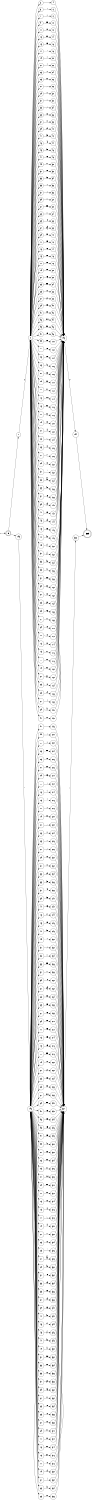 digraph finite_state_machine {
	rankdir=LR;
	size="10,10"

	node [ shape = doublecircle, label = "0", fontsize  = 14] n0;

	node [ shape = circle, label = "1", fontsize  = 12] n1;
	node [ shape = circle, label = "2", fontsize  = 12] n2;
	node [ shape = circle, label = "3", fontsize  = 12] n3;
	node [ shape = circle, label = "4", fontsize  = 12] n4;
	node [ shape = circle, label = "5", fontsize  = 12] n5;
	node [ shape = circle, label = "6", fontsize  = 12] n6;
	node [ shape = circle, label = "7", fontsize  = 12] n7;
	node [ shape = circle, label = "8", fontsize  = 12] n8;
	node [ shape = circle, label = "9", fontsize  = 12] n9;
	node [ shape = circle, label = "10", fontsize  = 12] n10;
	node [ shape = circle, label = "11", fontsize  = 12] n11;
	node [ shape = circle, label = "12", fontsize  = 12] n12;
	node [ shape = circle, label = "13", fontsize  = 12] n13;
	node [ shape = circle, label = "14", fontsize  = 12] n14;
	node [ shape = circle, label = "15", fontsize  = 12] n15;
	node [ shape = circle, label = "16", fontsize  = 12] n16;
	node [ shape = circle, label = "17", fontsize  = 12] n17;
	node [ shape = circle, label = "18", fontsize  = 12] n18;
	node [ shape = circle, label = "19", fontsize  = 12] n19;
	node [ shape = circle, label = "20", fontsize  = 12] n20;
	node [ shape = circle, label = "21", fontsize  = 12] n21;
	node [ shape = circle, label = "22", fontsize  = 12] n22;
	node [ shape = circle, label = "23", fontsize  = 12] n23;
	node [ shape = circle, label = "24", fontsize  = 12] n24;
	node [ shape = circle, label = "25", fontsize  = 12] n25;
	node [ shape = circle, label = "26", fontsize  = 12] n26;
	node [ shape = circle, label = "27", fontsize  = 12] n27;
	node [ shape = circle, label = "28", fontsize  = 12] n28;
	node [ shape = circle, label = "29", fontsize  = 12] n29;
	node [ shape = circle, label = "30", fontsize  = 12] n30;
	node [ shape = circle, label = "31", fontsize  = 12] n31;
	node [ shape = circle, label = "32", fontsize  = 12] n32;
	node [ shape = circle, label = "33", fontsize  = 12] n33;
	node [ shape = circle, label = "34", fontsize  = 12] n34;
	node [ shape = circle, label = "35", fontsize  = 12] n35;
	node [ shape = circle, label = "36", fontsize  = 12] n36;
	node [ shape = circle, label = "37", fontsize  = 12] n37;
	node [ shape = circle, label = "38", fontsize  = 12] n38;
	node [ shape = circle, label = "39", fontsize  = 12] n39;
	node [ shape = circle, label = "40", fontsize  = 12] n40;
	node [ shape = circle, label = "41", fontsize  = 12] n41;
	node [ shape = circle, label = "42", fontsize  = 12] n42;
	node [ shape = circle, label = "43", fontsize  = 12] n43;
	node [ shape = circle, label = "44", fontsize  = 12] n44;
	node [ shape = circle, label = "45", fontsize  = 12] n45;
	node [ shape = circle, label = "46", fontsize  = 12] n46;
	node [ shape = circle, label = "47", fontsize  = 12] n47;
	node [ shape = circle, label = "48", fontsize  = 12] n48;
	node [ shape = circle, label = "49", fontsize  = 12] n49;
	node [ shape = circle, label = "50", fontsize  = 12] n50;
	node [ shape = circle, label = "51", fontsize  = 12] n51;
	node [ shape = circle, label = "52", fontsize  = 12] n52;
	node [ shape = circle, label = "53", fontsize  = 12] n53;
	node [ shape = circle, label = "54", fontsize  = 12] n54;
	node [ shape = circle, label = "55", fontsize  = 12] n55;
	node [ shape = circle, label = "56", fontsize  = 12] n56;
	node [ shape = circle, label = "57", fontsize  = 12] n57;
	node [ shape = circle, label = "58", fontsize  = 12] n58;
	node [ shape = circle, label = "59", fontsize  = 12] n59;
	node [ shape = circle, label = "60", fontsize  = 12] n60;
	node [ shape = circle, label = "61", fontsize  = 12] n61;
	node [ shape = circle, label = "62", fontsize  = 12] n62;
	node [ shape = circle, label = "63", fontsize  = 12] n63;
	node [ shape = circle, label = "64", fontsize  = 12] n64;
	node [ shape = circle, label = "65", fontsize  = 12] n65;
	node [ shape = circle, label = "66", fontsize  = 12] n66;
	node [ shape = circle, label = "67", fontsize  = 12] n67;
	node [ shape = circle, label = "68", fontsize  = 12] n68;
	node [ shape = circle, label = "69", fontsize  = 12] n69;
	node [ shape = circle, label = "70", fontsize  = 12] n70;
	node [ shape = circle, label = "71", fontsize  = 12] n71;
	node [ shape = circle, label = "72", fontsize  = 12] n72;
	node [ shape = circle, label = "73", fontsize  = 12] n73;
	node [ shape = circle, label = "74", fontsize  = 12] n74;
	node [ shape = circle, label = "75", fontsize  = 12] n75;
	node [ shape = circle, label = "76", fontsize  = 12] n76;
	node [ shape = circle, label = "77", fontsize  = 12] n77;
	node [ shape = circle, label = "78", fontsize  = 12] n78;
	node [ shape = circle, label = "79", fontsize  = 12] n79;
	node [ shape = circle, label = "80", fontsize  = 12] n80;
	node [ shape = circle, label = "81", fontsize  = 12] n81;
	node [ shape = circle, label = "82", fontsize  = 12] n82;
	node [ shape = circle, label = "83", fontsize  = 12] n83;
	node [ shape = circle, label = "84", fontsize  = 12] n84;
	node [ shape = circle, label = "85", fontsize  = 12] n85;
	node [ shape = circle, label = "86", fontsize  = 12] n86;
	node [ shape = circle, label = "87", fontsize  = 12] n87;
	node [ shape = circle, label = "88", fontsize  = 12] n88;
	node [ shape = circle, label = "89", fontsize  = 12] n89;
	node [ shape = circle, label = "90", fontsize  = 12] n90;
	node [ shape = circle, label = "91", fontsize  = 12] n91;
	node [ shape = circle, label = "92", fontsize  = 12] n92;
	node [ shape = circle, label = "93", fontsize  = 12] n93;
	node [ shape = circle, label = "94", fontsize  = 12] n94;
	node [ shape = circle, label = "95", fontsize  = 12] n95;
	node [ shape = circle, label = "96", fontsize  = 12] n96;
	node [ shape = circle, label = "97", fontsize  = 12] n97;
	node [ shape = circle, label = "98", fontsize  = 12] n98;
	node [ shape = circle, label = "99", fontsize  = 12] n99;
	node [ shape = circle, label = "100", fontsize  = 12] n100;
	node [ shape = circle, label = "101", fontsize  = 12] n101;
	node [ shape = circle, label = "102", fontsize  = 12] n102;
	node [ shape = circle, label = "103", fontsize  = 12] n103;
	node [ shape = circle, label = "104", fontsize  = 12] n104;
	node [ shape = circle, label = "105", fontsize  = 12] n105;
	node [ shape = circle, label = "106", fontsize  = 12] n106;
	node [ shape = circle, label = "107", fontsize  = 12] n107;
	node [ shape = circle, label = "108", fontsize  = 12] n108;
	node [ shape = circle, label = "109", fontsize  = 12] n109;
	node [ shape = circle, label = "110", fontsize  = 12] n110;
	node [ shape = circle, label = "111", fontsize  = 12] n111;
	node [ shape = circle, label = "112", fontsize  = 12] n112;
	node [ shape = circle, label = "113", fontsize  = 12] n113;
	node [ shape = circle, label = "114", fontsize  = 12] n114;
	node [ shape = circle, label = "115", fontsize  = 12] n115;
	node [ shape = circle, label = "116", fontsize  = 12] n116;
	node [ shape = circle, label = "117", fontsize  = 12] n117;
	node [ shape = circle, label = "118", fontsize  = 12] n118;
	node [ shape = circle, label = "119", fontsize  = 12] n119;
	node [ shape = circle, label = "120", fontsize  = 12] n120;
	node [ shape = circle, label = "121", fontsize  = 12] n121;
	node [ shape = circle, label = "122", fontsize  = 12] n122;
	node [ shape = circle, label = "123", fontsize  = 12] n123;
	node [ shape = circle, label = "124", fontsize  = 12] n124;
	node [ shape = circle, label = "125", fontsize  = 12] n125;
	node [ shape = circle, label = "126", fontsize  = 12] n126;
	node [ shape = circle, label = "127", fontsize  = 12] n127;
	node [ shape = circle, label = "128", fontsize  = 12] n128;
	node [ shape = circle, label = "129", fontsize  = 12] n129;
	node [ shape = circle, label = "130", fontsize  = 12] n130;
	node [ shape = circle, label = "131", fontsize  = 12] n131;
	node [ shape = circle, label = "132", fontsize  = 12] n132;
	node [ shape = circle, label = "133", fontsize  = 12] n133;
	node [ shape = circle, label = "134", fontsize  = 12] n134;
	node [ shape = circle, label = "135", fontsize  = 12] n135;
	node [ shape = circle, label = "136", fontsize  = 12] n136;
	node [ shape = circle, label = "137", fontsize  = 12] n137;
	node [ shape = circle, label = "138", fontsize  = 12] n138;
	node [ shape = circle, label = "139", fontsize  = 12] n139;
	node [ shape = circle, label = "140", fontsize  = 12] n140;
	node [ shape = circle, label = "141", fontsize  = 12] n141;
	node [ shape = circle, label = "142", fontsize  = 12] n142;
	node [ shape = circle, label = "143", fontsize  = 12] n143;
	node [ shape = circle, label = "144", fontsize  = 12] n144;
	node [ shape = circle, label = "145", fontsize  = 12] n145;
	node [ shape = circle, label = "146", fontsize  = 12] n146;
	node [ shape = circle, label = "147", fontsize  = 12] n147;
	node [ shape = circle, label = "148", fontsize  = 12] n148;
	node [ shape = circle, label = "149", fontsize  = 12] n149;
	node [ shape = circle, label = "150", fontsize  = 12] n150;
	node [ shape = circle, label = "151", fontsize  = 12] n151;
	node [ shape = circle, label = "152", fontsize  = 12] n152;
	node [ shape = circle, label = "153", fontsize  = 12] n153;
	node [ shape = circle, label = "154", fontsize  = 12] n154;
	node [ shape = circle, label = "155", fontsize  = 12] n155;
	node [ shape = circle, label = "156", fontsize  = 12] n156;
	node [ shape = circle, label = "157", fontsize  = 12] n157;
	node [ shape = circle, label = "158", fontsize  = 12] n158;
	node [ shape = circle, label = "159", fontsize  = 12] n159;
	node [ shape = circle, label = "160", fontsize  = 12] n160;
	node [ shape = circle, label = "161", fontsize  = 12] n161;
	node [ shape = circle, label = "162", fontsize  = 12] n162;
	node [ shape = circle, label = "163", fontsize  = 12] n163;
	node [ shape = circle, label = "164", fontsize  = 12] n164;
	node [ shape = circle, label = "165", fontsize  = 12] n165;
	node [ shape = circle, label = "166", fontsize  = 12] n166;
	node [ shape = circle, label = "167", fontsize  = 12] n167;
	node [ shape = circle, label = "168", fontsize  = 12] n168;
	node [ shape = circle, label = "169", fontsize  = 12] n169;
	node [ shape = circle, label = "170", fontsize  = 12] n170;
	node [ shape = circle, label = "171", fontsize  = 12] n171;
	node [ shape = circle, label = "172", fontsize  = 12] n172;
	node [ shape = circle, label = "173", fontsize  = 12] n173;
	node [ shape = circle, label = "174", fontsize  = 12] n174;
	node [ shape = circle, label = "175", fontsize  = 12] n175;
	node [ shape = circle, label = "176", fontsize  = 12] n176;
	node [ shape = circle, label = "177", fontsize  = 12] n177;
	node [ shape = circle, label = "178", fontsize  = 12] n178;
	node [ shape = circle, label = "179", fontsize  = 12] n179;
	node [ shape = circle, label = "180", fontsize  = 12] n180;
	node [ shape = circle, label = "181", fontsize  = 12] n181;
	node [ shape = circle, label = "182", fontsize  = 12] n182;
	node [ shape = circle, label = "183", fontsize  = 12] n183;
	node [ shape = circle, label = "184", fontsize  = 12] n184;
	node [ shape = circle, label = "185", fontsize  = 12] n185;
	node [ shape = circle, label = "186", fontsize  = 12] n186;
	node [ shape = circle, label = "187", fontsize  = 12] n187;
	node [ shape = circle, label = "188", fontsize  = 12] n188;
	node [ shape = circle, label = "189", fontsize  = 12] n189;
	node [ shape = circle, label = "190", fontsize  = 12] n190;
	node [ shape = circle, label = "191", fontsize  = 12] n191;
	node [ shape = circle, label = "192", fontsize  = 12] n192;
	node [ shape = circle, label = "193", fontsize  = 12] n193;
	node [ shape = circle, label = "194", fontsize  = 12] n194;
	node [ shape = circle, label = "195", fontsize  = 12] n195;
	node [ shape = circle, label = "196", fontsize  = 12] n196;
	node [ shape = circle, label = "197", fontsize  = 12] n197;
	node [ shape = circle, label = "198", fontsize  = 12] n198;
	node [ shape = circle, label = "199", fontsize  = 12] n199;
	node [ shape = circle, label = "200", fontsize  = 12] n200;
	node [ shape = circle, label = "201", fontsize  = 12] n201;
	node [ shape = circle, label = "202", fontsize  = 12] n202;
	node [ shape = circle, label = "203", fontsize  = 12] n203;
	node [ shape = circle, label = "204", fontsize  = 12] n204;
	node [ shape = circle, label = "205", fontsize  = 12] n205;
	node [ shape = circle, label = "206", fontsize  = 12] n206;
	node [ shape = circle, label = "207", fontsize  = 12] n207;
	node [ shape = circle, label = "208", fontsize  = 12] n208;
	node [ shape = circle, label = "209", fontsize  = 12] n209;
	node [ shape = circle, label = "210", fontsize  = 12] n210;
	node [ shape = circle, label = "211", fontsize  = 12] n211;
	node [ shape = circle, label = "212", fontsize  = 12] n212;
	node [ shape = circle, label = "213", fontsize  = 12] n213;
	node [ shape = circle, label = "214", fontsize  = 12] n214;
	node [ shape = circle, label = "215", fontsize  = 12] n215;
	node [ shape = circle, label = "216", fontsize  = 12] n216;
	node [ shape = circle, label = "217", fontsize  = 12] n217;
	node [ shape = circle, label = "218", fontsize  = 12] n218;
	node [ shape = circle, label = "219", fontsize  = 12] n219;
	node [ shape = circle, label = "220", fontsize  = 12] n220;
	node [ shape = circle, label = "221", fontsize  = 12] n221;
	node [ shape = circle, label = "222", fontsize  = 12] n222;
	node [ shape = circle, label = "223", fontsize  = 12] n223;
	node [ shape = circle, label = "224", fontsize  = 12] n224;
	node [ shape = circle, label = "225", fontsize  = 12] n225;
	node [ shape = circle, label = "226", fontsize  = 12] n226;
	node [ shape = circle, label = "227", fontsize  = 12] n227;
	node [ shape = circle, label = "228", fontsize  = 12] n228;
	node [ shape = circle, label = "229", fontsize  = 12] n229;
	node [ shape = circle, label = "230", fontsize  = 12] n230;
	node [ shape = circle, label = "231", fontsize  = 12] n231;
	node [ shape = circle, label = "232", fontsize  = 12] n232;
	node [ shape = circle, label = "233", fontsize  = 12] n233;
	node [ shape = circle, label = "234", fontsize  = 12] n234;
	node [ shape = circle, label = "235", fontsize  = 12] n235;
	node [ shape = circle, label = "236", fontsize  = 12] n236;
	node [ shape = circle, label = "237", fontsize  = 12] n237;
	node [ shape = circle, label = "238", fontsize  = 12] n238;
	node [ shape = circle, label = "239", fontsize  = 12] n239;
	node [ shape = circle, label = "240", fontsize  = 12] n240;
	node [ shape = circle, label = "241", fontsize  = 12] n241;
	node [ shape = circle, label = "242", fontsize  = 12] n242;
	node [ shape = circle, label = "243", fontsize  = 12] n243;
	node [ shape = circle, label = "244", fontsize  = 12] n244;
	node [ shape = circle, label = "245", fontsize  = 12] n245;
	node [ shape = circle, label = "246", fontsize  = 12] n246;
	node [ shape = circle, label = "247", fontsize  = 12] n247;
	node [ shape = circle, label = "248", fontsize  = 12] n248;
	node [ shape = circle, label = "249", fontsize  = 12] n249;
	node [ shape = circle, label = "250", fontsize  = 12] n250;
	node [ shape = circle, label = "251", fontsize  = 12] n251;
	node [ shape = circle, label = "252", fontsize  = 12] n252;
	node [ shape = circle, label = "253", fontsize  = 12] n253;
	node [ shape = circle, label = "254", fontsize  = 12] n254;
	node [ shape = circle, label = "255", fontsize  = 12] n255;
	node [ shape = circle, label = "256", fontsize  = 12] n256;
	node [ shape = circle, label = "257", fontsize  = 12] n257;
	node [ shape = circle, label = "258", fontsize  = 12] n258;
	node [ shape = circle, label = "259", fontsize  = 12] n259;
	node [ shape = circle, label = "260", fontsize  = 12] n260;
	node [ shape = circle, label = "261", fontsize  = 12] n261;
	node [ shape = circle, label = "262", fontsize  = 12] n262;
	node [ shape = circle, label = "263", fontsize  = 12] n263;
	node [ shape = circle, label = "264", fontsize  = 12] n264;
	node [ shape = circle, label = "265", fontsize  = 12] n265;
	node [ shape = circle, label = "266", fontsize  = 12] n266;
	node [ shape = circle, label = "267", fontsize  = 12] n267;
	node [ shape = circle, label = "268", fontsize  = 12] n268;
	node [ shape = circle, label = "269", fontsize  = 12] n269;
	node [ shape = circle, label = "270", fontsize  = 12] n270;
	node [ shape = circle, label = "271", fontsize  = 12] n271;
	node [ shape = circle, label = "272", fontsize  = 12] n272;
	node [ shape = circle, label = "273", fontsize  = 12] n273;
	node [ shape = circle, label = "274", fontsize  = 12] n274;
	node [ shape = circle, label = "275", fontsize  = 12] n275;
	node [ shape = circle, label = "276", fontsize  = 12] n276;
	node [ shape = circle, label = "277", fontsize  = 12] n277;
	node [ shape = circle, label = "278", fontsize  = 12] n278;
	node [ shape = circle, label = "279", fontsize  = 12] n279;
	node [ shape = circle, label = "280", fontsize  = 12] n280;
	node [ shape = circle, label = "281", fontsize  = 12] n281;
	node [ shape = circle, label = "282", fontsize  = 12] n282;
	node [ shape = circle, label = "283", fontsize  = 12] n283;
	node [ shape = circle, label = "284", fontsize  = 12] n284;
	node [ shape = circle, label = "285", fontsize  = 12] n285;
	node [ shape = circle, label = "286", fontsize  = 12] n286;
	node [ shape = circle, label = "287", fontsize  = 12] n287;
	node [ shape = circle, label = "288", fontsize  = 12] n288;
	node [ shape = circle, label = "289", fontsize  = 12] n289;
	node [ shape = circle, label = "290", fontsize  = 12] n290;
	node [ shape = circle, label = "291", fontsize  = 12] n291;
	node [ shape = circle, label = "292", fontsize  = 12] n292;
	node [ shape = circle, label = "293", fontsize  = 12] n293;
	node [ shape = circle, label = "294", fontsize  = 12] n294;
	node [ shape = circle, label = "295", fontsize  = 12] n295;
	node [ shape = circle, label = "296", fontsize  = 12] n296;
	node [ shape = circle, label = "297", fontsize  = 12] n297;
	node [ shape = circle, label = "298", fontsize  = 12] n298;
	node [ shape = circle, label = "299", fontsize  = 12] n299;
	node [ shape = circle, label = "300", fontsize  = 12] n300;
	node [ shape = circle, label = "301", fontsize  = 12] n301;
	node [ shape = circle, label = "302", fontsize  = 12] n302;
	node [ shape = circle, label = "303", fontsize  = 12] n303;
	node [ shape = circle, label = "304", fontsize  = 12] n304;
	node [ shape = circle, label = "305", fontsize  = 12] n305;
	node [ shape = circle, label = "306", fontsize  = 12] n306;
	node [ shape = circle, label = "307", fontsize  = 12] n307;
	node [ shape = circle, label = "308", fontsize  = 12] n308;
	node [ shape = circle, label = "309", fontsize  = 12] n309;
	node [ shape = circle, label = "310", fontsize  = 12] n310;
	node [ shape = circle, label = "311", fontsize  = 12] n311;
	node [ shape = circle, label = "312", fontsize  = 12] n312;
	node [ shape = circle, label = "313", fontsize  = 12] n313;
	node [ shape = circle, label = "314", fontsize  = 12] n314;
	node [ shape = circle, label = "315", fontsize  = 12] n315;
	node [ shape = circle, label = "316", fontsize  = 12] n316;
	node [ shape = circle, label = "317", fontsize  = 12] n317;
	node [ shape = circle, label = "318", fontsize  = 12] n318;
	node [ shape = circle, label = "319", fontsize  = 12] n319;
	node [ shape = circle, label = "320", fontsize  = 12] n320;
	node [ shape = circle, label = "321", fontsize  = 12] n321;
	node [ shape = circle, label = "322", fontsize  = 12] n322;
	node [ shape = circle, label = "323", fontsize  = 12] n323;
	node [ shape = circle, label = "324", fontsize  = 12] n324;
	node [ shape = circle, label = "325", fontsize  = 12] n325;
	node [ shape = circle, label = "326", fontsize  = 12] n326;
	node [ shape = circle, label = "327", fontsize  = 12] n327;
	node [ shape = circle, label = "328", fontsize  = 12] n328;
	node [ shape = circle, label = "329", fontsize  = 12] n329;
	node [ shape = circle, label = "330", fontsize  = 12] n330;
	node [ shape = circle, label = "331", fontsize  = 12] n331;
	node [ shape = circle, label = "332", fontsize  = 12] n332;
	node [ shape = circle, label = "333", fontsize  = 12] n333;
	node [ shape = circle, label = "334", fontsize  = 12] n334;
	node [ shape = circle, label = "335", fontsize  = 12] n335;
	node [ shape = circle, label = "336", fontsize  = 12] n336;
	node [ shape = circle, label = "337", fontsize  = 12] n337;
	node [ shape = circle, label = "338", fontsize  = 12] n338;
	node [ shape = circle, label = "339", fontsize  = 12] n339;
	node [ shape = circle, label = "340", fontsize  = 12] n340;
	node [ shape = circle, label = "341", fontsize  = 12] n341;
	node [ shape = circle, label = "342", fontsize  = 12] n342;
	node [ shape = circle, label = "343", fontsize  = 12] n343;
	node [ shape = circle, label = "344", fontsize  = 12] n344;
	node [ shape = circle, label = "345", fontsize  = 12] n345;
	node [ shape = circle, label = "346", fontsize  = 12] n346;
	node [ shape = circle, label = "347", fontsize  = 12] n347;
	node [ shape = circle, label = "348", fontsize  = 12] n348;
	node [ shape = circle, label = "349", fontsize  = 12] n349;
	node [ shape = circle, label = "350", fontsize  = 12] n350;
	node [ shape = circle, label = "351", fontsize  = 12] n351;
	node [ shape = circle, label = "352", fontsize  = 12] n352;
	node [ shape = circle, label = "353", fontsize  = 12] n353;
	node [ shape = circle, label = "354", fontsize  = 12] n354;
	node [ shape = circle, label = "355", fontsize  = 12] n355;
	node [ shape = circle, label = "356", fontsize  = 12] n356;
	node [ shape = circle, label = "357", fontsize  = 12] n357;
	node [ shape = circle, label = "358", fontsize  = 12] n358;
	node [ shape = circle, label = "359", fontsize  = 12] n359;
	node [ shape = circle, label = "360", fontsize  = 12] n360;
	node [ shape = circle, label = "361", fontsize  = 12] n361;
	node [ shape = circle, label = "362", fontsize  = 12] n362;
	node [ shape = circle, label = "363", fontsize  = 12] n363;
	node [ shape = circle, label = "364", fontsize  = 12] n364;
	node [ shape = circle, label = "365", fontsize  = 12] n365;
	node [ shape = circle, label = "366", fontsize  = 12] n366;
	node [ shape = circle, label = "367", fontsize  = 12] n367;
	node [ shape = circle, label = "368", fontsize  = 12] n368;
	node [ shape = circle, label = "369", fontsize  = 12] n369;
	node [ shape = circle, label = "370", fontsize  = 12] n370;
	node [ shape = circle, label = "371", fontsize  = 12] n371;
	node [ shape = circle, label = "372", fontsize  = 12] n372;
	node [ shape = circle, label = "373", fontsize  = 12] n373;
	node [ shape = circle, label = "374", fontsize  = 12] n374;
	node [ shape = circle, label = "375", fontsize  = 12] n375;
	node [ shape = circle, label = "376", fontsize  = 12] n376;
	node [ shape = circle, label = "377", fontsize  = 12] n377;
	node [ shape = circle, label = "378", fontsize  = 12] n378;
	node [ shape = circle, label = "379", fontsize  = 12] n379;
	node [ shape = circle, label = "380", fontsize  = 12] n380;
	node [ shape = circle, label = "381", fontsize  = 12] n381;
	node [ shape = circle, label = "382", fontsize  = 12] n382;
	node [ shape = circle, label = "383", fontsize  = 12] n383;
	node [ shape = circle, label = "384", fontsize  = 12] n384;
	node [ shape = circle, label = "385", fontsize  = 12] n385;
	node [ shape = circle, label = "386", fontsize  = 12] n386;
	node [ shape = circle, label = "387", fontsize  = 12] n387;
	node [ shape = circle, label = "388", fontsize  = 12] n388;

	node [ shape = doublecircle, label = "389", fontsize  = 14] n389;

	node [shape = point ]; qi
	qi -> n0;

	n0 -> n1 [ label = "" ];
	n1 -> n2 [ label = "\\\"" ];
	n2 -> n3 [ label = "" ];
	n3 -> n4 [ label = " " ];
	n4 -> n193 [ label = "" ];
	n2 -> n5 [ label = "" ];
	n5 -> n6 [ label = "!" ];
	n6 -> n193 [ label = "" ];
	n2 -> n7 [ label = "" ];
	n7 -> n8 [ label = "\"" ];
	n8 -> n193 [ label = "" ];
	n2 -> n9 [ label = "" ];
	n9 -> n10 [ label = "#" ];
	n10 -> n193 [ label = "" ];
	n2 -> n11 [ label = "" ];
	n11 -> n12 [ label = "$" ];
	n12 -> n193 [ label = "" ];
	n2 -> n13 [ label = "" ];
	n13 -> n14 [ label = "%" ];
	n14 -> n193 [ label = "" ];
	n2 -> n15 [ label = "" ];
	n15 -> n16 [ label = "&" ];
	n16 -> n193 [ label = "" ];
	n2 -> n17 [ label = "" ];
	n17 -> n18 [ label = "'" ];
	n18 -> n193 [ label = "" ];
	n2 -> n19 [ label = "" ];
	n19 -> n20 [ label = "(" ];
	n20 -> n193 [ label = "" ];
	n2 -> n21 [ label = "" ];
	n21 -> n22 [ label = ")" ];
	n22 -> n193 [ label = "" ];
	n2 -> n23 [ label = "" ];
	n23 -> n24 [ label = "*" ];
	n24 -> n193 [ label = "" ];
	n2 -> n25 [ label = "" ];
	n25 -> n26 [ label = "+" ];
	n26 -> n193 [ label = "" ];
	n2 -> n27 [ label = "" ];
	n27 -> n28 [ label = "," ];
	n28 -> n193 [ label = "" ];
	n2 -> n29 [ label = "" ];
	n29 -> n30 [ label = "-" ];
	n30 -> n193 [ label = "" ];
	n2 -> n31 [ label = "" ];
	n31 -> n32 [ label = "." ];
	n32 -> n193 [ label = "" ];
	n2 -> n33 [ label = "" ];
	n33 -> n34 [ label = "/" ];
	n34 -> n193 [ label = "" ];
	n2 -> n35 [ label = "" ];
	n35 -> n36 [ label = "0" ];
	n36 -> n193 [ label = "" ];
	n2 -> n37 [ label = "" ];
	n37 -> n38 [ label = "1" ];
	n38 -> n193 [ label = "" ];
	n2 -> n39 [ label = "" ];
	n39 -> n40 [ label = "2" ];
	n40 -> n193 [ label = "" ];
	n2 -> n41 [ label = "" ];
	n41 -> n42 [ label = "3" ];
	n42 -> n193 [ label = "" ];
	n2 -> n43 [ label = "" ];
	n43 -> n44 [ label = "4" ];
	n44 -> n193 [ label = "" ];
	n2 -> n45 [ label = "" ];
	n45 -> n46 [ label = "5" ];
	n46 -> n193 [ label = "" ];
	n2 -> n47 [ label = "" ];
	n47 -> n48 [ label = "6" ];
	n48 -> n193 [ label = "" ];
	n2 -> n49 [ label = "" ];
	n49 -> n50 [ label = "7" ];
	n50 -> n193 [ label = "" ];
	n2 -> n51 [ label = "" ];
	n51 -> n52 [ label = "8" ];
	n52 -> n193 [ label = "" ];
	n2 -> n53 [ label = "" ];
	n53 -> n54 [ label = "9" ];
	n54 -> n193 [ label = "" ];
	n2 -> n55 [ label = "" ];
	n55 -> n56 [ label = ":" ];
	n56 -> n193 [ label = "" ];
	n2 -> n57 [ label = "" ];
	n57 -> n58 [ label = ";" ];
	n58 -> n193 [ label = "" ];
	n2 -> n59 [ label = "" ];
	n59 -> n60 [ label = "<" ];
	n60 -> n193 [ label = "" ];
	n2 -> n61 [ label = "" ];
	n61 -> n62 [ label = "=" ];
	n62 -> n193 [ label = "" ];
	n2 -> n63 [ label = "" ];
	n63 -> n64 [ label = ">" ];
	n64 -> n193 [ label = "" ];
	n2 -> n65 [ label = "" ];
	n65 -> n66 [ label = "?" ];
	n66 -> n193 [ label = "" ];
	n2 -> n67 [ label = "" ];
	n67 -> n68 [ label = "@" ];
	n68 -> n193 [ label = "" ];
	n2 -> n69 [ label = "" ];
	n69 -> n70 [ label = "A" ];
	n70 -> n193 [ label = "" ];
	n2 -> n71 [ label = "" ];
	n71 -> n72 [ label = "B" ];
	n72 -> n193 [ label = "" ];
	n2 -> n73 [ label = "" ];
	n73 -> n74 [ label = "C" ];
	n74 -> n193 [ label = "" ];
	n2 -> n75 [ label = "" ];
	n75 -> n76 [ label = "D" ];
	n76 -> n193 [ label = "" ];
	n2 -> n77 [ label = "" ];
	n77 -> n78 [ label = "E" ];
	n78 -> n193 [ label = "" ];
	n2 -> n79 [ label = "" ];
	n79 -> n80 [ label = "F" ];
	n80 -> n193 [ label = "" ];
	n2 -> n81 [ label = "" ];
	n81 -> n82 [ label = "G" ];
	n82 -> n193 [ label = "" ];
	n2 -> n83 [ label = "" ];
	n83 -> n84 [ label = "H" ];
	n84 -> n193 [ label = "" ];
	n2 -> n85 [ label = "" ];
	n85 -> n86 [ label = "I" ];
	n86 -> n193 [ label = "" ];
	n2 -> n87 [ label = "" ];
	n87 -> n88 [ label = "J" ];
	n88 -> n193 [ label = "" ];
	n2 -> n89 [ label = "" ];
	n89 -> n90 [ label = "K" ];
	n90 -> n193 [ label = "" ];
	n2 -> n91 [ label = "" ];
	n91 -> n92 [ label = "L" ];
	n92 -> n193 [ label = "" ];
	n2 -> n93 [ label = "" ];
	n93 -> n94 [ label = "M" ];
	n94 -> n193 [ label = "" ];
	n2 -> n95 [ label = "" ];
	n95 -> n96 [ label = "N" ];
	n96 -> n193 [ label = "" ];
	n2 -> n97 [ label = "" ];
	n97 -> n98 [ label = "O" ];
	n98 -> n193 [ label = "" ];
	n2 -> n99 [ label = "" ];
	n99 -> n100 [ label = "P" ];
	n100 -> n193 [ label = "" ];
	n2 -> n101 [ label = "" ];
	n101 -> n102 [ label = "Q" ];
	n102 -> n193 [ label = "" ];
	n2 -> n103 [ label = "" ];
	n103 -> n104 [ label = "R" ];
	n104 -> n193 [ label = "" ];
	n2 -> n105 [ label = "" ];
	n105 -> n106 [ label = "S" ];
	n106 -> n193 [ label = "" ];
	n2 -> n107 [ label = "" ];
	n107 -> n108 [ label = "T" ];
	n108 -> n193 [ label = "" ];
	n2 -> n109 [ label = "" ];
	n109 -> n110 [ label = "U" ];
	n110 -> n193 [ label = "" ];
	n2 -> n111 [ label = "" ];
	n111 -> n112 [ label = "V" ];
	n112 -> n193 [ label = "" ];
	n2 -> n113 [ label = "" ];
	n113 -> n114 [ label = "W" ];
	n114 -> n193 [ label = "" ];
	n2 -> n115 [ label = "" ];
	n115 -> n116 [ label = "X" ];
	n116 -> n193 [ label = "" ];
	n2 -> n117 [ label = "" ];
	n117 -> n118 [ label = "Y" ];
	n118 -> n193 [ label = "" ];
	n2 -> n119 [ label = "" ];
	n119 -> n120 [ label = "Z" ];
	n120 -> n193 [ label = "" ];
	n2 -> n121 [ label = "" ];
	n121 -> n122 [ label = "[" ];
	n122 -> n193 [ label = "" ];
	n2 -> n123 [ label = "" ];
	n123 -> n124 [ label = "\\" ];
	n124 -> n193 [ label = "" ];
	n2 -> n125 [ label = "" ];
	n125 -> n126 [ label = "]" ];
	n126 -> n193 [ label = "" ];
	n2 -> n127 [ label = "" ];
	n127 -> n128 [ label = "^" ];
	n128 -> n193 [ label = "" ];
	n2 -> n129 [ label = "" ];
	n129 -> n130 [ label = "_" ];
	n130 -> n193 [ label = "" ];
	n2 -> n131 [ label = "" ];
	n131 -> n132 [ label = "`" ];
	n132 -> n193 [ label = "" ];
	n2 -> n133 [ label = "" ];
	n133 -> n134 [ label = "a" ];
	n134 -> n193 [ label = "" ];
	n2 -> n135 [ label = "" ];
	n135 -> n136 [ label = "b" ];
	n136 -> n193 [ label = "" ];
	n2 -> n137 [ label = "" ];
	n137 -> n138 [ label = "c" ];
	n138 -> n193 [ label = "" ];
	n2 -> n139 [ label = "" ];
	n139 -> n140 [ label = "d" ];
	n140 -> n193 [ label = "" ];
	n2 -> n141 [ label = "" ];
	n141 -> n142 [ label = "e" ];
	n142 -> n193 [ label = "" ];
	n2 -> n143 [ label = "" ];
	n143 -> n144 [ label = "f" ];
	n144 -> n193 [ label = "" ];
	n2 -> n145 [ label = "" ];
	n145 -> n146 [ label = "g" ];
	n146 -> n193 [ label = "" ];
	n2 -> n147 [ label = "" ];
	n147 -> n148 [ label = "h" ];
	n148 -> n193 [ label = "" ];
	n2 -> n149 [ label = "" ];
	n149 -> n150 [ label = "i" ];
	n150 -> n193 [ label = "" ];
	n2 -> n151 [ label = "" ];
	n151 -> n152 [ label = "j" ];
	n152 -> n193 [ label = "" ];
	n2 -> n153 [ label = "" ];
	n153 -> n154 [ label = "k" ];
	n154 -> n193 [ label = "" ];
	n2 -> n155 [ label = "" ];
	n155 -> n156 [ label = "l" ];
	n156 -> n193 [ label = "" ];
	n2 -> n157 [ label = "" ];
	n157 -> n158 [ label = "m" ];
	n158 -> n193 [ label = "" ];
	n2 -> n159 [ label = "" ];
	n159 -> n160 [ label = "n" ];
	n160 -> n193 [ label = "" ];
	n2 -> n161 [ label = "" ];
	n161 -> n162 [ label = "o" ];
	n162 -> n193 [ label = "" ];
	n2 -> n163 [ label = "" ];
	n163 -> n164 [ label = "p" ];
	n164 -> n193 [ label = "" ];
	n2 -> n165 [ label = "" ];
	n165 -> n166 [ label = "q" ];
	n166 -> n193 [ label = "" ];
	n2 -> n167 [ label = "" ];
	n167 -> n168 [ label = "r" ];
	n168 -> n193 [ label = "" ];
	n2 -> n169 [ label = "" ];
	n169 -> n170 [ label = "s" ];
	n170 -> n193 [ label = "" ];
	n2 -> n171 [ label = "" ];
	n171 -> n172 [ label = "t" ];
	n172 -> n193 [ label = "" ];
	n2 -> n173 [ label = "" ];
	n173 -> n174 [ label = "u" ];
	n174 -> n193 [ label = "" ];
	n2 -> n175 [ label = "" ];
	n175 -> n176 [ label = "v" ];
	n176 -> n193 [ label = "" ];
	n2 -> n177 [ label = "" ];
	n177 -> n178 [ label = "w" ];
	n178 -> n193 [ label = "" ];
	n2 -> n179 [ label = "" ];
	n179 -> n180 [ label = "x" ];
	n180 -> n193 [ label = "" ];
	n2 -> n181 [ label = "" ];
	n181 -> n182 [ label = "y" ];
	n182 -> n193 [ label = "" ];
	n2 -> n183 [ label = "" ];
	n183 -> n184 [ label = "z" ];
	n184 -> n193 [ label = "" ];
	n2 -> n185 [ label = "" ];
	n185 -> n186 [ label = "{" ];
	n186 -> n193 [ label = "" ];
	n2 -> n187 [ label = "" ];
	n187 -> n188 [ label = "|" ];
	n188 -> n193 [ label = "" ];
	n2 -> n189 [ label = "" ];
	n189 -> n190 [ label = "}" ];
	n190 -> n193 [ label = "" ];
	n2 -> n191 [ label = "" ];
	n191 -> n192 [ label = "~" ];
	n192 -> n193 [ label = "" ];
	n193 -> n194 [ label = "\\\"" ];
	n194 -> n389 [ label = "" ];
	n0 -> n195 [ label = "" ];
	n195 -> n196 [ label = "'" ];
	n196 -> n197 [ label = "" ];
	n197 -> n198 [ label = " " ];
	n198 -> n387 [ label = "" ];
	n196 -> n199 [ label = "" ];
	n199 -> n200 [ label = "!" ];
	n200 -> n387 [ label = "" ];
	n196 -> n201 [ label = "" ];
	n201 -> n202 [ label = "\"" ];
	n202 -> n387 [ label = "" ];
	n196 -> n203 [ label = "" ];
	n203 -> n204 [ label = "#" ];
	n204 -> n387 [ label = "" ];
	n196 -> n205 [ label = "" ];
	n205 -> n206 [ label = "$" ];
	n206 -> n387 [ label = "" ];
	n196 -> n207 [ label = "" ];
	n207 -> n208 [ label = "%" ];
	n208 -> n387 [ label = "" ];
	n196 -> n209 [ label = "" ];
	n209 -> n210 [ label = "&" ];
	n210 -> n387 [ label = "" ];
	n196 -> n211 [ label = "" ];
	n211 -> n212 [ label = "'" ];
	n212 -> n387 [ label = "" ];
	n196 -> n213 [ label = "" ];
	n213 -> n214 [ label = "(" ];
	n214 -> n387 [ label = "" ];
	n196 -> n215 [ label = "" ];
	n215 -> n216 [ label = ")" ];
	n216 -> n387 [ label = "" ];
	n196 -> n217 [ label = "" ];
	n217 -> n218 [ label = "*" ];
	n218 -> n387 [ label = "" ];
	n196 -> n219 [ label = "" ];
	n219 -> n220 [ label = "+" ];
	n220 -> n387 [ label = "" ];
	n196 -> n221 [ label = "" ];
	n221 -> n222 [ label = "," ];
	n222 -> n387 [ label = "" ];
	n196 -> n223 [ label = "" ];
	n223 -> n224 [ label = "-" ];
	n224 -> n387 [ label = "" ];
	n196 -> n225 [ label = "" ];
	n225 -> n226 [ label = "." ];
	n226 -> n387 [ label = "" ];
	n196 -> n227 [ label = "" ];
	n227 -> n228 [ label = "/" ];
	n228 -> n387 [ label = "" ];
	n196 -> n229 [ label = "" ];
	n229 -> n230 [ label = "0" ];
	n230 -> n387 [ label = "" ];
	n196 -> n231 [ label = "" ];
	n231 -> n232 [ label = "1" ];
	n232 -> n387 [ label = "" ];
	n196 -> n233 [ label = "" ];
	n233 -> n234 [ label = "2" ];
	n234 -> n387 [ label = "" ];
	n196 -> n235 [ label = "" ];
	n235 -> n236 [ label = "3" ];
	n236 -> n387 [ label = "" ];
	n196 -> n237 [ label = "" ];
	n237 -> n238 [ label = "4" ];
	n238 -> n387 [ label = "" ];
	n196 -> n239 [ label = "" ];
	n239 -> n240 [ label = "5" ];
	n240 -> n387 [ label = "" ];
	n196 -> n241 [ label = "" ];
	n241 -> n242 [ label = "6" ];
	n242 -> n387 [ label = "" ];
	n196 -> n243 [ label = "" ];
	n243 -> n244 [ label = "7" ];
	n244 -> n387 [ label = "" ];
	n196 -> n245 [ label = "" ];
	n245 -> n246 [ label = "8" ];
	n246 -> n387 [ label = "" ];
	n196 -> n247 [ label = "" ];
	n247 -> n248 [ label = "9" ];
	n248 -> n387 [ label = "" ];
	n196 -> n249 [ label = "" ];
	n249 -> n250 [ label = ":" ];
	n250 -> n387 [ label = "" ];
	n196 -> n251 [ label = "" ];
	n251 -> n252 [ label = ";" ];
	n252 -> n387 [ label = "" ];
	n196 -> n253 [ label = "" ];
	n253 -> n254 [ label = "<" ];
	n254 -> n387 [ label = "" ];
	n196 -> n255 [ label = "" ];
	n255 -> n256 [ label = "=" ];
	n256 -> n387 [ label = "" ];
	n196 -> n257 [ label = "" ];
	n257 -> n258 [ label = ">" ];
	n258 -> n387 [ label = "" ];
	n196 -> n259 [ label = "" ];
	n259 -> n260 [ label = "?" ];
	n260 -> n387 [ label = "" ];
	n196 -> n261 [ label = "" ];
	n261 -> n262 [ label = "@" ];
	n262 -> n387 [ label = "" ];
	n196 -> n263 [ label = "" ];
	n263 -> n264 [ label = "A" ];
	n264 -> n387 [ label = "" ];
	n196 -> n265 [ label = "" ];
	n265 -> n266 [ label = "B" ];
	n266 -> n387 [ label = "" ];
	n196 -> n267 [ label = "" ];
	n267 -> n268 [ label = "C" ];
	n268 -> n387 [ label = "" ];
	n196 -> n269 [ label = "" ];
	n269 -> n270 [ label = "D" ];
	n270 -> n387 [ label = "" ];
	n196 -> n271 [ label = "" ];
	n271 -> n272 [ label = "E" ];
	n272 -> n387 [ label = "" ];
	n196 -> n273 [ label = "" ];
	n273 -> n274 [ label = "F" ];
	n274 -> n387 [ label = "" ];
	n196 -> n275 [ label = "" ];
	n275 -> n276 [ label = "G" ];
	n276 -> n387 [ label = "" ];
	n196 -> n277 [ label = "" ];
	n277 -> n278 [ label = "H" ];
	n278 -> n387 [ label = "" ];
	n196 -> n279 [ label = "" ];
	n279 -> n280 [ label = "I" ];
	n280 -> n387 [ label = "" ];
	n196 -> n281 [ label = "" ];
	n281 -> n282 [ label = "J" ];
	n282 -> n387 [ label = "" ];
	n196 -> n283 [ label = "" ];
	n283 -> n284 [ label = "K" ];
	n284 -> n387 [ label = "" ];
	n196 -> n285 [ label = "" ];
	n285 -> n286 [ label = "L" ];
	n286 -> n387 [ label = "" ];
	n196 -> n287 [ label = "" ];
	n287 -> n288 [ label = "M" ];
	n288 -> n387 [ label = "" ];
	n196 -> n289 [ label = "" ];
	n289 -> n290 [ label = "N" ];
	n290 -> n387 [ label = "" ];
	n196 -> n291 [ label = "" ];
	n291 -> n292 [ label = "O" ];
	n292 -> n387 [ label = "" ];
	n196 -> n293 [ label = "" ];
	n293 -> n294 [ label = "P" ];
	n294 -> n387 [ label = "" ];
	n196 -> n295 [ label = "" ];
	n295 -> n296 [ label = "Q" ];
	n296 -> n387 [ label = "" ];
	n196 -> n297 [ label = "" ];
	n297 -> n298 [ label = "R" ];
	n298 -> n387 [ label = "" ];
	n196 -> n299 [ label = "" ];
	n299 -> n300 [ label = "S" ];
	n300 -> n387 [ label = "" ];
	n196 -> n301 [ label = "" ];
	n301 -> n302 [ label = "T" ];
	n302 -> n387 [ label = "" ];
	n196 -> n303 [ label = "" ];
	n303 -> n304 [ label = "U" ];
	n304 -> n387 [ label = "" ];
	n196 -> n305 [ label = "" ];
	n305 -> n306 [ label = "V" ];
	n306 -> n387 [ label = "" ];
	n196 -> n307 [ label = "" ];
	n307 -> n308 [ label = "W" ];
	n308 -> n387 [ label = "" ];
	n196 -> n309 [ label = "" ];
	n309 -> n310 [ label = "X" ];
	n310 -> n387 [ label = "" ];
	n196 -> n311 [ label = "" ];
	n311 -> n312 [ label = "Y" ];
	n312 -> n387 [ label = "" ];
	n196 -> n313 [ label = "" ];
	n313 -> n314 [ label = "Z" ];
	n314 -> n387 [ label = "" ];
	n196 -> n315 [ label = "" ];
	n315 -> n316 [ label = "[" ];
	n316 -> n387 [ label = "" ];
	n196 -> n317 [ label = "" ];
	n317 -> n318 [ label = "\\" ];
	n318 -> n387 [ label = "" ];
	n196 -> n319 [ label = "" ];
	n319 -> n320 [ label = "]" ];
	n320 -> n387 [ label = "" ];
	n196 -> n321 [ label = "" ];
	n321 -> n322 [ label = "^" ];
	n322 -> n387 [ label = "" ];
	n196 -> n323 [ label = "" ];
	n323 -> n324 [ label = "_" ];
	n324 -> n387 [ label = "" ];
	n196 -> n325 [ label = "" ];
	n325 -> n326 [ label = "`" ];
	n326 -> n387 [ label = "" ];
	n196 -> n327 [ label = "" ];
	n327 -> n328 [ label = "a" ];
	n328 -> n387 [ label = "" ];
	n196 -> n329 [ label = "" ];
	n329 -> n330 [ label = "b" ];
	n330 -> n387 [ label = "" ];
	n196 -> n331 [ label = "" ];
	n331 -> n332 [ label = "c" ];
	n332 -> n387 [ label = "" ];
	n196 -> n333 [ label = "" ];
	n333 -> n334 [ label = "d" ];
	n334 -> n387 [ label = "" ];
	n196 -> n335 [ label = "" ];
	n335 -> n336 [ label = "e" ];
	n336 -> n387 [ label = "" ];
	n196 -> n337 [ label = "" ];
	n337 -> n338 [ label = "f" ];
	n338 -> n387 [ label = "" ];
	n196 -> n339 [ label = "" ];
	n339 -> n340 [ label = "g" ];
	n340 -> n387 [ label = "" ];
	n196 -> n341 [ label = "" ];
	n341 -> n342 [ label = "h" ];
	n342 -> n387 [ label = "" ];
	n196 -> n343 [ label = "" ];
	n343 -> n344 [ label = "i" ];
	n344 -> n387 [ label = "" ];
	n196 -> n345 [ label = "" ];
	n345 -> n346 [ label = "j" ];
	n346 -> n387 [ label = "" ];
	n196 -> n347 [ label = "" ];
	n347 -> n348 [ label = "k" ];
	n348 -> n387 [ label = "" ];
	n196 -> n349 [ label = "" ];
	n349 -> n350 [ label = "l" ];
	n350 -> n387 [ label = "" ];
	n196 -> n351 [ label = "" ];
	n351 -> n352 [ label = "m" ];
	n352 -> n387 [ label = "" ];
	n196 -> n353 [ label = "" ];
	n353 -> n354 [ label = "n" ];
	n354 -> n387 [ label = "" ];
	n196 -> n355 [ label = "" ];
	n355 -> n356 [ label = "o" ];
	n356 -> n387 [ label = "" ];
	n196 -> n357 [ label = "" ];
	n357 -> n358 [ label = "p" ];
	n358 -> n387 [ label = "" ];
	n196 -> n359 [ label = "" ];
	n359 -> n360 [ label = "q" ];
	n360 -> n387 [ label = "" ];
	n196 -> n361 [ label = "" ];
	n361 -> n362 [ label = "r" ];
	n362 -> n387 [ label = "" ];
	n196 -> n363 [ label = "" ];
	n363 -> n364 [ label = "s" ];
	n364 -> n387 [ label = "" ];
	n196 -> n365 [ label = "" ];
	n365 -> n366 [ label = "t" ];
	n366 -> n387 [ label = "" ];
	n196 -> n367 [ label = "" ];
	n367 -> n368 [ label = "u" ];
	n368 -> n387 [ label = "" ];
	n196 -> n369 [ label = "" ];
	n369 -> n370 [ label = "v" ];
	n370 -> n387 [ label = "" ];
	n196 -> n371 [ label = "" ];
	n371 -> n372 [ label = "w" ];
	n372 -> n387 [ label = "" ];
	n196 -> n373 [ label = "" ];
	n373 -> n374 [ label = "x" ];
	n374 -> n387 [ label = "" ];
	n196 -> n375 [ label = "" ];
	n375 -> n376 [ label = "y" ];
	n376 -> n387 [ label = "" ];
	n196 -> n377 [ label = "" ];
	n377 -> n378 [ label = "z" ];
	n378 -> n387 [ label = "" ];
	n196 -> n379 [ label = "" ];
	n379 -> n380 [ label = "{" ];
	n380 -> n387 [ label = "" ];
	n196 -> n381 [ label = "" ];
	n381 -> n382 [ label = "|" ];
	n382 -> n387 [ label = "" ];
	n196 -> n383 [ label = "" ];
	n383 -> n384 [ label = "}" ];
	n384 -> n387 [ label = "" ];
	n196 -> n385 [ label = "" ];
	n385 -> n386 [ label = "~" ];
	n386 -> n387 [ label = "" ];
	n387 -> n388 [ label = "'" ];
	n388 -> n389 [ label = "" ];
}